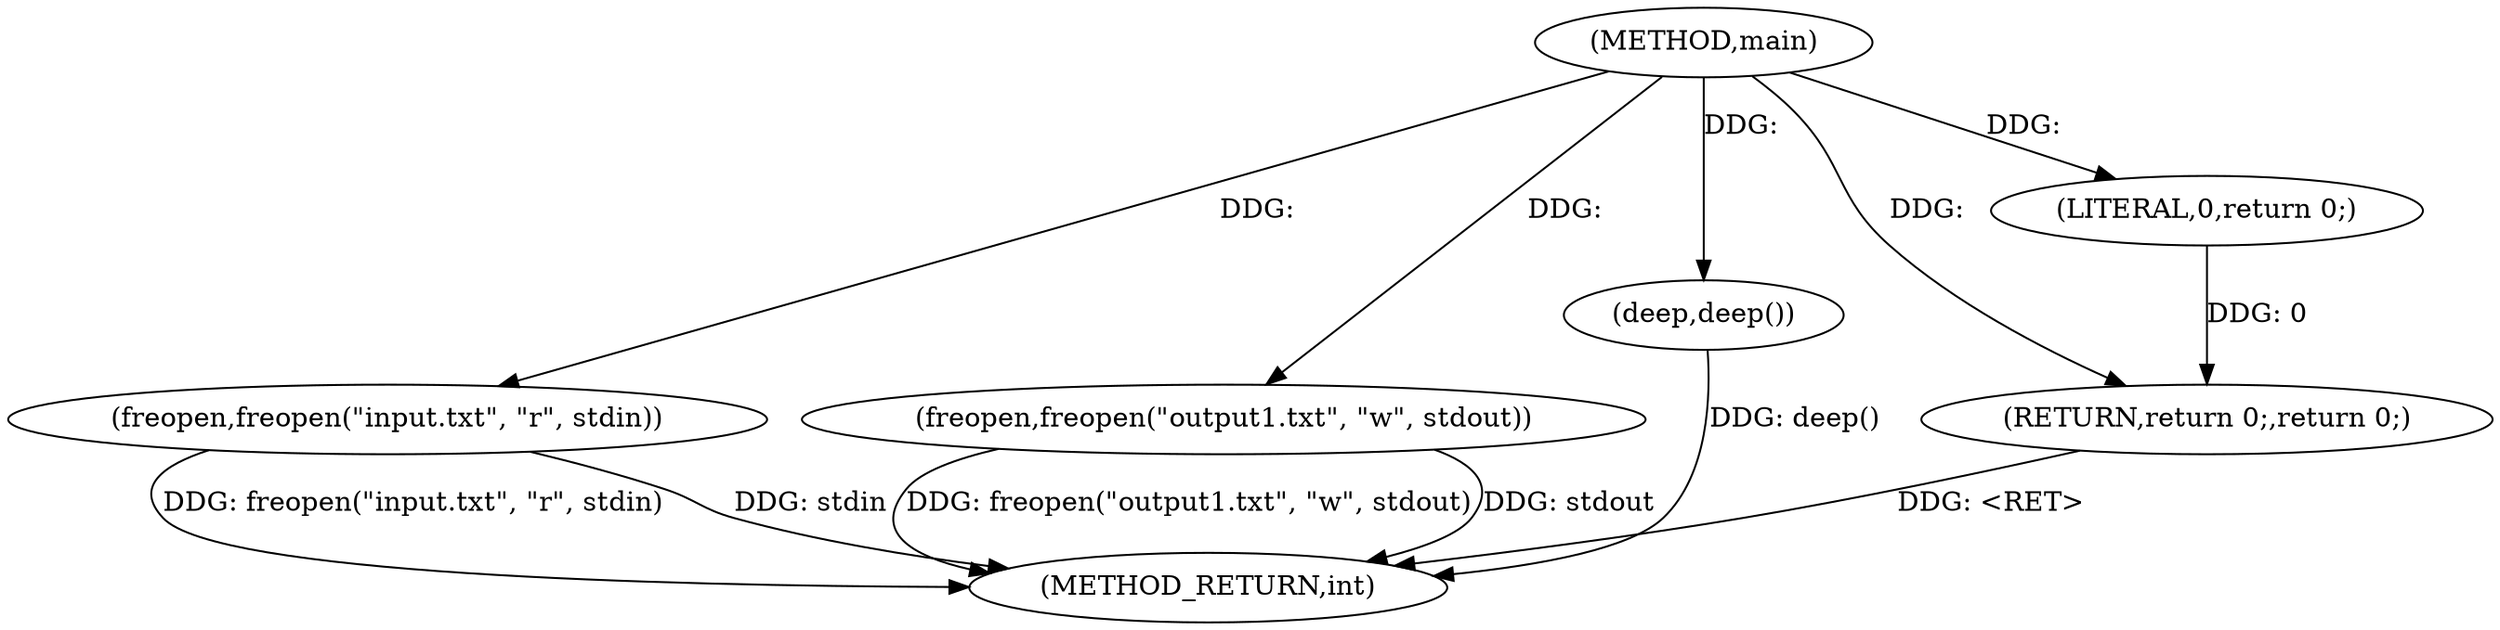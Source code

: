 digraph "main" {  
"1000194" [label = "(METHOD,main)" ]
"1000207" [label = "(METHOD_RETURN,int)" ]
"1000196" [label = "(freopen,freopen(\"input.txt\", \"r\", stdin))" ]
"1000200" [label = "(freopen,freopen(\"output1.txt\", \"w\", stdout))" ]
"1000204" [label = "(deep,deep())" ]
"1000205" [label = "(RETURN,return 0;,return 0;)" ]
"1000206" [label = "(LITERAL,0,return 0;)" ]
  "1000196" -> "1000207"  [ label = "DDG: freopen(\"input.txt\", \"r\", stdin)"] 
  "1000200" -> "1000207"  [ label = "DDG: freopen(\"output1.txt\", \"w\", stdout)"] 
  "1000204" -> "1000207"  [ label = "DDG: deep()"] 
  "1000205" -> "1000207"  [ label = "DDG: <RET>"] 
  "1000196" -> "1000207"  [ label = "DDG: stdin"] 
  "1000200" -> "1000207"  [ label = "DDG: stdout"] 
  "1000194" -> "1000204"  [ label = "DDG: "] 
  "1000206" -> "1000205"  [ label = "DDG: 0"] 
  "1000194" -> "1000205"  [ label = "DDG: "] 
  "1000194" -> "1000196"  [ label = "DDG: "] 
  "1000194" -> "1000200"  [ label = "DDG: "] 
  "1000194" -> "1000206"  [ label = "DDG: "] 
}
